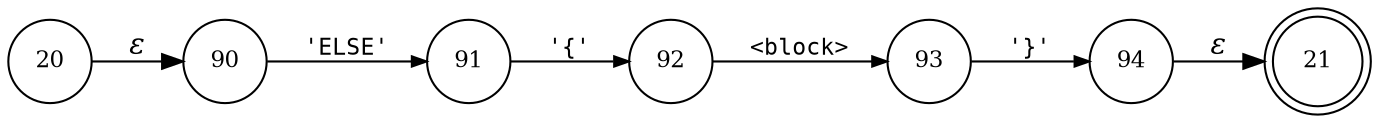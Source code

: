 digraph ATN {
rankdir=LR;
s21[fontsize=11, label="21", shape=doublecircle, fixedsize=true, width=.6];
s20[fontsize=11,label="20", shape=circle, fixedsize=true, width=.55, peripheries=1];
s90[fontsize=11,label="90", shape=circle, fixedsize=true, width=.55, peripheries=1];
s91[fontsize=11,label="91", shape=circle, fixedsize=true, width=.55, peripheries=1];
s92[fontsize=11,label="92", shape=circle, fixedsize=true, width=.55, peripheries=1];
s93[fontsize=11,label="93", shape=circle, fixedsize=true, width=.55, peripheries=1];
s94[fontsize=11,label="94", shape=circle, fixedsize=true, width=.55, peripheries=1];
s20 -> s90 [fontname="Times-Italic", label="&epsilon;"];
s90 -> s91 [fontsize=11, fontname="Courier", arrowsize=.7, label = "'ELSE'", arrowhead = normal];
s91 -> s92 [fontsize=11, fontname="Courier", arrowsize=.7, label = "'{'", arrowhead = normal];
s92 -> s93 [fontsize=11, fontname="Courier", arrowsize=.7, label = "<block>", arrowhead = normal];
s93 -> s94 [fontsize=11, fontname="Courier", arrowsize=.7, label = "'}'", arrowhead = normal];
s94 -> s21 [fontname="Times-Italic", label="&epsilon;"];
}
